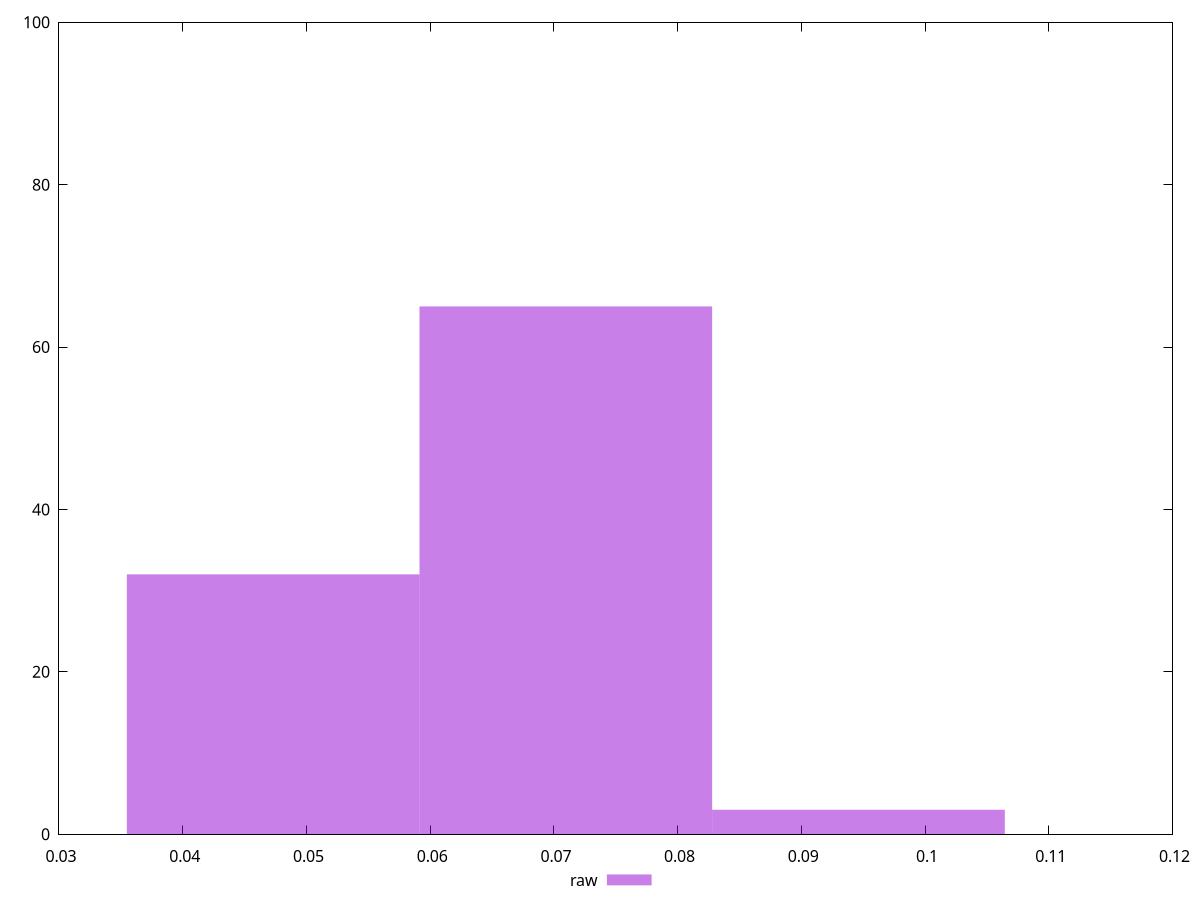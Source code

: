 reset
set terminal svg size 640, 490 enhanced background rgb 'white'
set output "reprap/network-rtt/samples/pages+cached+noexternal+nofonts+nosvg+noimg/raw/histogram.svg"

$raw <<EOF
0.07096496853486939 65
0.047309979023246254 32
0.09461995804649251 3
EOF

set key outside below
set boxwidth 0.023654989511623127
set yrange [0:100]
set style fill transparent solid 0.5 noborder

plot \
  $raw title "raw" with boxes, \


reset